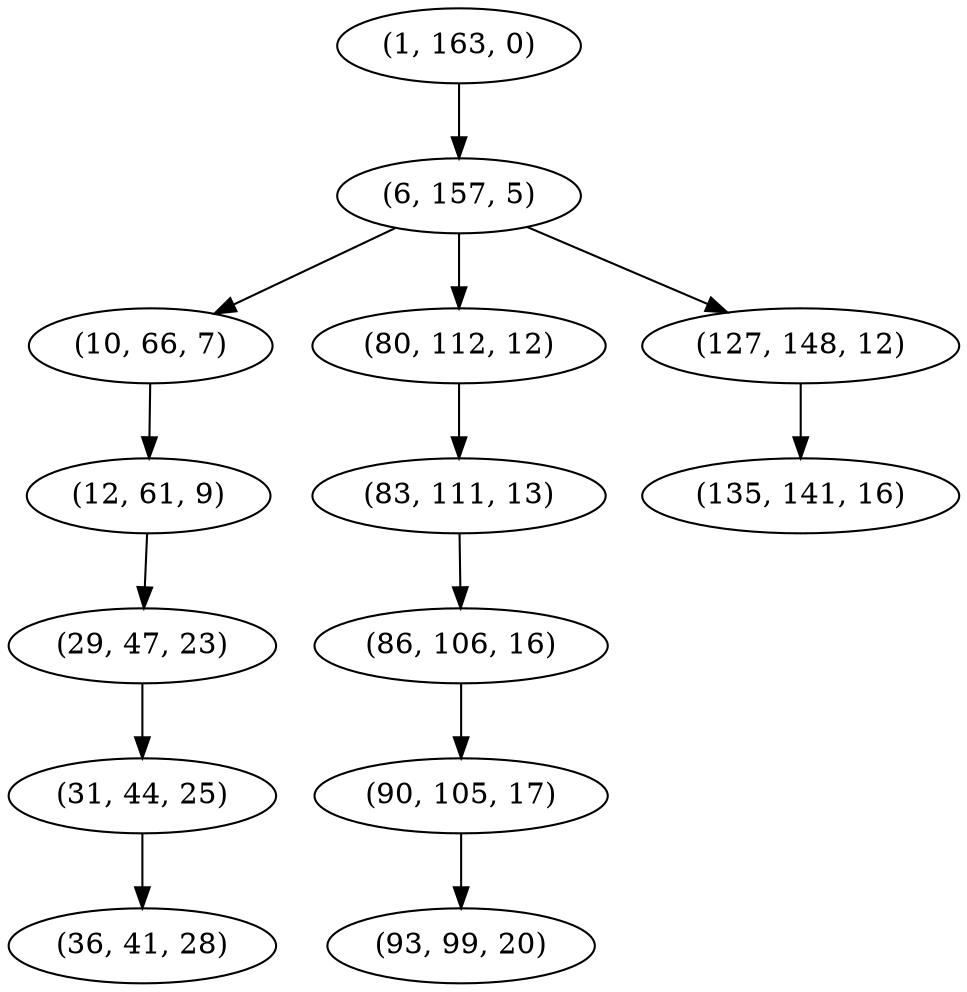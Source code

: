 digraph tree {
    "(1, 163, 0)";
    "(6, 157, 5)";
    "(10, 66, 7)";
    "(12, 61, 9)";
    "(29, 47, 23)";
    "(31, 44, 25)";
    "(36, 41, 28)";
    "(80, 112, 12)";
    "(83, 111, 13)";
    "(86, 106, 16)";
    "(90, 105, 17)";
    "(93, 99, 20)";
    "(127, 148, 12)";
    "(135, 141, 16)";
    "(1, 163, 0)" -> "(6, 157, 5)";
    "(6, 157, 5)" -> "(10, 66, 7)";
    "(6, 157, 5)" -> "(80, 112, 12)";
    "(6, 157, 5)" -> "(127, 148, 12)";
    "(10, 66, 7)" -> "(12, 61, 9)";
    "(12, 61, 9)" -> "(29, 47, 23)";
    "(29, 47, 23)" -> "(31, 44, 25)";
    "(31, 44, 25)" -> "(36, 41, 28)";
    "(80, 112, 12)" -> "(83, 111, 13)";
    "(83, 111, 13)" -> "(86, 106, 16)";
    "(86, 106, 16)" -> "(90, 105, 17)";
    "(90, 105, 17)" -> "(93, 99, 20)";
    "(127, 148, 12)" -> "(135, 141, 16)";
}
